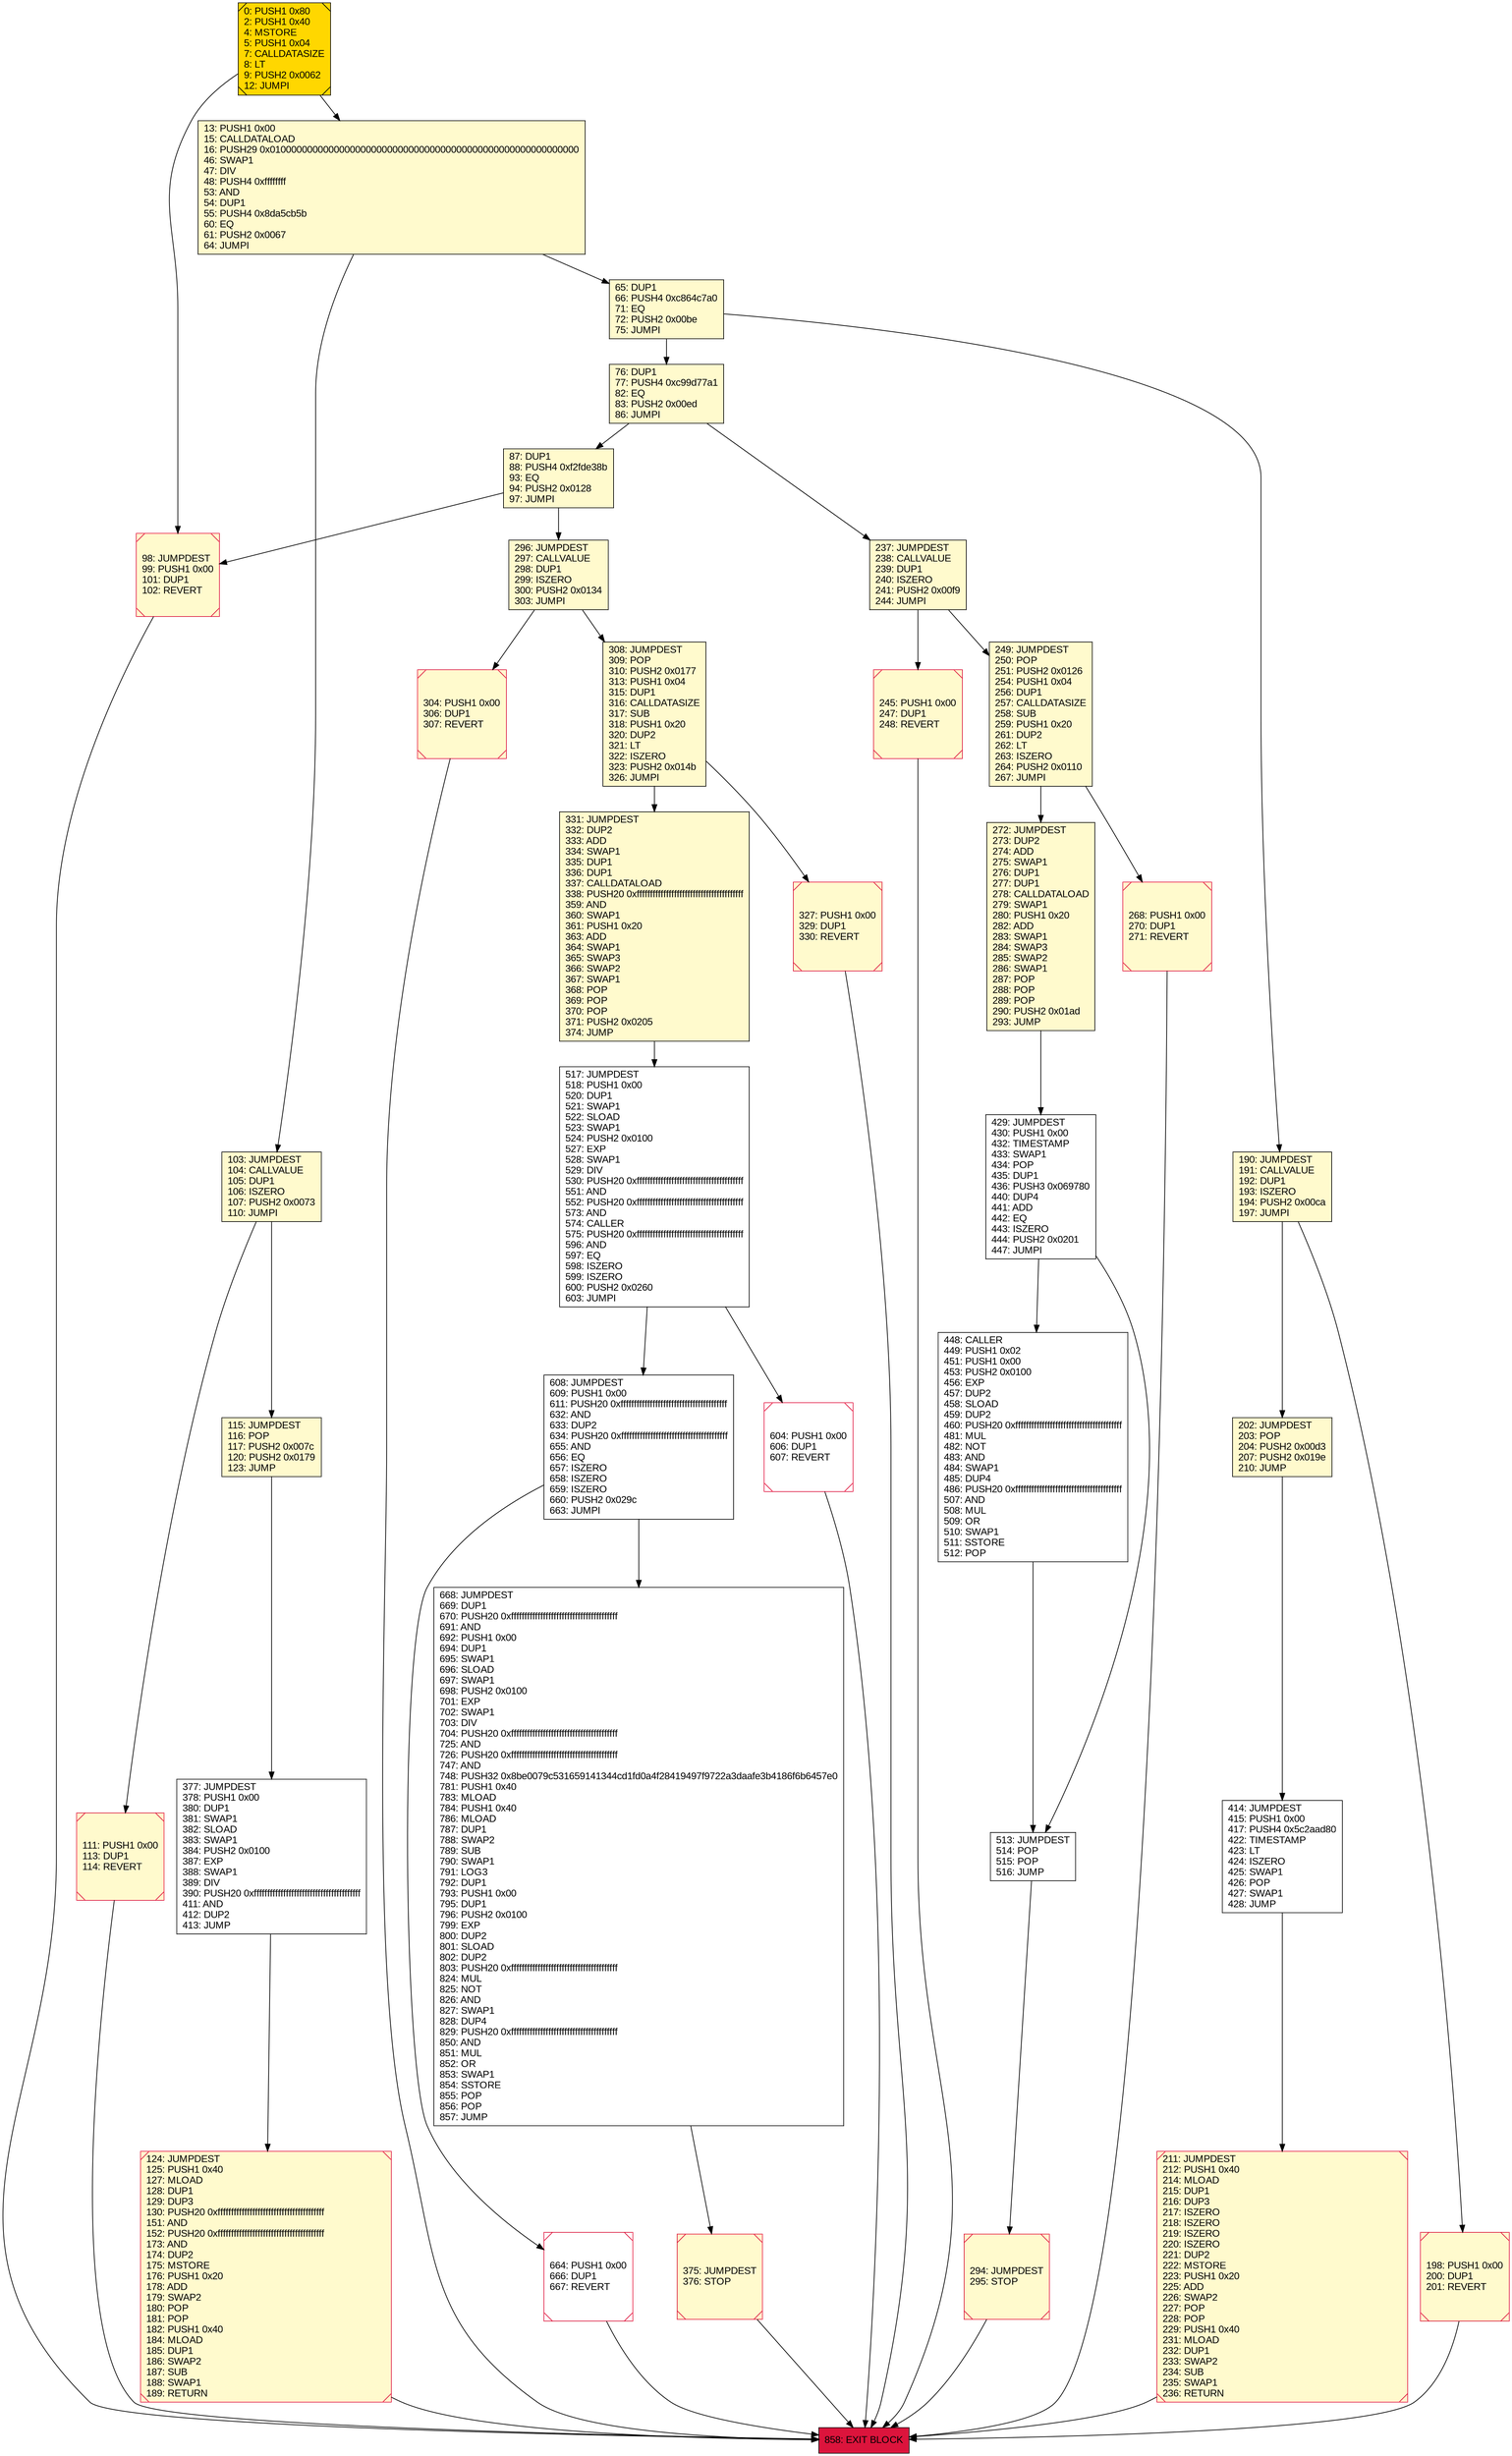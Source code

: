 digraph G {
bgcolor=transparent rankdir=UD;
node [shape=box style=filled color=black fillcolor=white fontname=arial fontcolor=black];
65 [label="65: DUP1\l66: PUSH4 0xc864c7a0\l71: EQ\l72: PUSH2 0x00be\l75: JUMPI\l" fillcolor=lemonchiffon ];
103 [label="103: JUMPDEST\l104: CALLVALUE\l105: DUP1\l106: ISZERO\l107: PUSH2 0x0073\l110: JUMPI\l" fillcolor=lemonchiffon ];
414 [label="414: JUMPDEST\l415: PUSH1 0x00\l417: PUSH4 0x5c2aad80\l422: TIMESTAMP\l423: LT\l424: ISZERO\l425: SWAP1\l426: POP\l427: SWAP1\l428: JUMP\l" ];
513 [label="513: JUMPDEST\l514: POP\l515: POP\l516: JUMP\l" ];
331 [label="331: JUMPDEST\l332: DUP2\l333: ADD\l334: SWAP1\l335: DUP1\l336: DUP1\l337: CALLDATALOAD\l338: PUSH20 0xffffffffffffffffffffffffffffffffffffffff\l359: AND\l360: SWAP1\l361: PUSH1 0x20\l363: ADD\l364: SWAP1\l365: SWAP3\l366: SWAP2\l367: SWAP1\l368: POP\l369: POP\l370: POP\l371: PUSH2 0x0205\l374: JUMP\l" fillcolor=lemonchiffon ];
308 [label="308: JUMPDEST\l309: POP\l310: PUSH2 0x0177\l313: PUSH1 0x04\l315: DUP1\l316: CALLDATASIZE\l317: SUB\l318: PUSH1 0x20\l320: DUP2\l321: LT\l322: ISZERO\l323: PUSH2 0x014b\l326: JUMPI\l" fillcolor=lemonchiffon ];
111 [label="111: PUSH1 0x00\l113: DUP1\l114: REVERT\l" fillcolor=lemonchiffon shape=Msquare color=crimson ];
377 [label="377: JUMPDEST\l378: PUSH1 0x00\l380: DUP1\l381: SWAP1\l382: SLOAD\l383: SWAP1\l384: PUSH2 0x0100\l387: EXP\l388: SWAP1\l389: DIV\l390: PUSH20 0xffffffffffffffffffffffffffffffffffffffff\l411: AND\l412: DUP2\l413: JUMP\l" ];
429 [label="429: JUMPDEST\l430: PUSH1 0x00\l432: TIMESTAMP\l433: SWAP1\l434: POP\l435: DUP1\l436: PUSH3 0x069780\l440: DUP4\l441: ADD\l442: EQ\l443: ISZERO\l444: PUSH2 0x0201\l447: JUMPI\l" ];
304 [label="304: PUSH1 0x00\l306: DUP1\l307: REVERT\l" fillcolor=lemonchiffon shape=Msquare color=crimson ];
245 [label="245: PUSH1 0x00\l247: DUP1\l248: REVERT\l" fillcolor=lemonchiffon shape=Msquare color=crimson ];
237 [label="237: JUMPDEST\l238: CALLVALUE\l239: DUP1\l240: ISZERO\l241: PUSH2 0x00f9\l244: JUMPI\l" fillcolor=lemonchiffon ];
517 [label="517: JUMPDEST\l518: PUSH1 0x00\l520: DUP1\l521: SWAP1\l522: SLOAD\l523: SWAP1\l524: PUSH2 0x0100\l527: EXP\l528: SWAP1\l529: DIV\l530: PUSH20 0xffffffffffffffffffffffffffffffffffffffff\l551: AND\l552: PUSH20 0xffffffffffffffffffffffffffffffffffffffff\l573: AND\l574: CALLER\l575: PUSH20 0xffffffffffffffffffffffffffffffffffffffff\l596: AND\l597: EQ\l598: ISZERO\l599: ISZERO\l600: PUSH2 0x0260\l603: JUMPI\l" ];
296 [label="296: JUMPDEST\l297: CALLVALUE\l298: DUP1\l299: ISZERO\l300: PUSH2 0x0134\l303: JUMPI\l" fillcolor=lemonchiffon ];
858 [label="858: EXIT BLOCK\l" fillcolor=crimson ];
13 [label="13: PUSH1 0x00\l15: CALLDATALOAD\l16: PUSH29 0x0100000000000000000000000000000000000000000000000000000000\l46: SWAP1\l47: DIV\l48: PUSH4 0xffffffff\l53: AND\l54: DUP1\l55: PUSH4 0x8da5cb5b\l60: EQ\l61: PUSH2 0x0067\l64: JUMPI\l" fillcolor=lemonchiffon ];
375 [label="375: JUMPDEST\l376: STOP\l" fillcolor=lemonchiffon shape=Msquare color=crimson ];
0 [label="0: PUSH1 0x80\l2: PUSH1 0x40\l4: MSTORE\l5: PUSH1 0x04\l7: CALLDATASIZE\l8: LT\l9: PUSH2 0x0062\l12: JUMPI\l" fillcolor=lemonchiffon shape=Msquare fillcolor=gold ];
327 [label="327: PUSH1 0x00\l329: DUP1\l330: REVERT\l" fillcolor=lemonchiffon shape=Msquare color=crimson ];
98 [label="98: JUMPDEST\l99: PUSH1 0x00\l101: DUP1\l102: REVERT\l" fillcolor=lemonchiffon shape=Msquare color=crimson ];
198 [label="198: PUSH1 0x00\l200: DUP1\l201: REVERT\l" fillcolor=lemonchiffon shape=Msquare color=crimson ];
87 [label="87: DUP1\l88: PUSH4 0xf2fde38b\l93: EQ\l94: PUSH2 0x0128\l97: JUMPI\l" fillcolor=lemonchiffon ];
202 [label="202: JUMPDEST\l203: POP\l204: PUSH2 0x00d3\l207: PUSH2 0x019e\l210: JUMP\l" fillcolor=lemonchiffon ];
272 [label="272: JUMPDEST\l273: DUP2\l274: ADD\l275: SWAP1\l276: DUP1\l277: DUP1\l278: CALLDATALOAD\l279: SWAP1\l280: PUSH1 0x20\l282: ADD\l283: SWAP1\l284: SWAP3\l285: SWAP2\l286: SWAP1\l287: POP\l288: POP\l289: POP\l290: PUSH2 0x01ad\l293: JUMP\l" fillcolor=lemonchiffon ];
249 [label="249: JUMPDEST\l250: POP\l251: PUSH2 0x0126\l254: PUSH1 0x04\l256: DUP1\l257: CALLDATASIZE\l258: SUB\l259: PUSH1 0x20\l261: DUP2\l262: LT\l263: ISZERO\l264: PUSH2 0x0110\l267: JUMPI\l" fillcolor=lemonchiffon ];
268 [label="268: PUSH1 0x00\l270: DUP1\l271: REVERT\l" fillcolor=lemonchiffon shape=Msquare color=crimson ];
668 [label="668: JUMPDEST\l669: DUP1\l670: PUSH20 0xffffffffffffffffffffffffffffffffffffffff\l691: AND\l692: PUSH1 0x00\l694: DUP1\l695: SWAP1\l696: SLOAD\l697: SWAP1\l698: PUSH2 0x0100\l701: EXP\l702: SWAP1\l703: DIV\l704: PUSH20 0xffffffffffffffffffffffffffffffffffffffff\l725: AND\l726: PUSH20 0xffffffffffffffffffffffffffffffffffffffff\l747: AND\l748: PUSH32 0x8be0079c531659141344cd1fd0a4f28419497f9722a3daafe3b4186f6b6457e0\l781: PUSH1 0x40\l783: MLOAD\l784: PUSH1 0x40\l786: MLOAD\l787: DUP1\l788: SWAP2\l789: SUB\l790: SWAP1\l791: LOG3\l792: DUP1\l793: PUSH1 0x00\l795: DUP1\l796: PUSH2 0x0100\l799: EXP\l800: DUP2\l801: SLOAD\l802: DUP2\l803: PUSH20 0xffffffffffffffffffffffffffffffffffffffff\l824: MUL\l825: NOT\l826: AND\l827: SWAP1\l828: DUP4\l829: PUSH20 0xffffffffffffffffffffffffffffffffffffffff\l850: AND\l851: MUL\l852: OR\l853: SWAP1\l854: SSTORE\l855: POP\l856: POP\l857: JUMP\l" ];
124 [label="124: JUMPDEST\l125: PUSH1 0x40\l127: MLOAD\l128: DUP1\l129: DUP3\l130: PUSH20 0xffffffffffffffffffffffffffffffffffffffff\l151: AND\l152: PUSH20 0xffffffffffffffffffffffffffffffffffffffff\l173: AND\l174: DUP2\l175: MSTORE\l176: PUSH1 0x20\l178: ADD\l179: SWAP2\l180: POP\l181: POP\l182: PUSH1 0x40\l184: MLOAD\l185: DUP1\l186: SWAP2\l187: SUB\l188: SWAP1\l189: RETURN\l" fillcolor=lemonchiffon shape=Msquare color=crimson ];
211 [label="211: JUMPDEST\l212: PUSH1 0x40\l214: MLOAD\l215: DUP1\l216: DUP3\l217: ISZERO\l218: ISZERO\l219: ISZERO\l220: ISZERO\l221: DUP2\l222: MSTORE\l223: PUSH1 0x20\l225: ADD\l226: SWAP2\l227: POP\l228: POP\l229: PUSH1 0x40\l231: MLOAD\l232: DUP1\l233: SWAP2\l234: SUB\l235: SWAP1\l236: RETURN\l" fillcolor=lemonchiffon shape=Msquare color=crimson ];
608 [label="608: JUMPDEST\l609: PUSH1 0x00\l611: PUSH20 0xffffffffffffffffffffffffffffffffffffffff\l632: AND\l633: DUP2\l634: PUSH20 0xffffffffffffffffffffffffffffffffffffffff\l655: AND\l656: EQ\l657: ISZERO\l658: ISZERO\l659: ISZERO\l660: PUSH2 0x029c\l663: JUMPI\l" ];
294 [label="294: JUMPDEST\l295: STOP\l" fillcolor=lemonchiffon shape=Msquare color=crimson ];
448 [label="448: CALLER\l449: PUSH1 0x02\l451: PUSH1 0x00\l453: PUSH2 0x0100\l456: EXP\l457: DUP2\l458: SLOAD\l459: DUP2\l460: PUSH20 0xffffffffffffffffffffffffffffffffffffffff\l481: MUL\l482: NOT\l483: AND\l484: SWAP1\l485: DUP4\l486: PUSH20 0xffffffffffffffffffffffffffffffffffffffff\l507: AND\l508: MUL\l509: OR\l510: SWAP1\l511: SSTORE\l512: POP\l" ];
664 [label="664: PUSH1 0x00\l666: DUP1\l667: REVERT\l" shape=Msquare color=crimson ];
190 [label="190: JUMPDEST\l191: CALLVALUE\l192: DUP1\l193: ISZERO\l194: PUSH2 0x00ca\l197: JUMPI\l" fillcolor=lemonchiffon ];
76 [label="76: DUP1\l77: PUSH4 0xc99d77a1\l82: EQ\l83: PUSH2 0x00ed\l86: JUMPI\l" fillcolor=lemonchiffon ];
604 [label="604: PUSH1 0x00\l606: DUP1\l607: REVERT\l" shape=Msquare color=crimson ];
115 [label="115: JUMPDEST\l116: POP\l117: PUSH2 0x007c\l120: PUSH2 0x0179\l123: JUMP\l" fillcolor=lemonchiffon ];
237 -> 245;
249 -> 272;
429 -> 513;
103 -> 111;
308 -> 331;
608 -> 664;
668 -> 375;
245 -> 858;
87 -> 98;
190 -> 202;
76 -> 87;
111 -> 858;
296 -> 308;
331 -> 517;
190 -> 198;
272 -> 429;
604 -> 858;
76 -> 237;
308 -> 327;
517 -> 604;
13 -> 103;
87 -> 296;
211 -> 858;
375 -> 858;
327 -> 858;
98 -> 858;
198 -> 858;
237 -> 249;
0 -> 98;
0 -> 13;
249 -> 268;
296 -> 304;
304 -> 858;
608 -> 668;
202 -> 414;
377 -> 124;
664 -> 858;
414 -> 211;
517 -> 608;
13 -> 65;
294 -> 858;
115 -> 377;
124 -> 858;
103 -> 115;
268 -> 858;
429 -> 448;
513 -> 294;
65 -> 76;
448 -> 513;
65 -> 190;
}